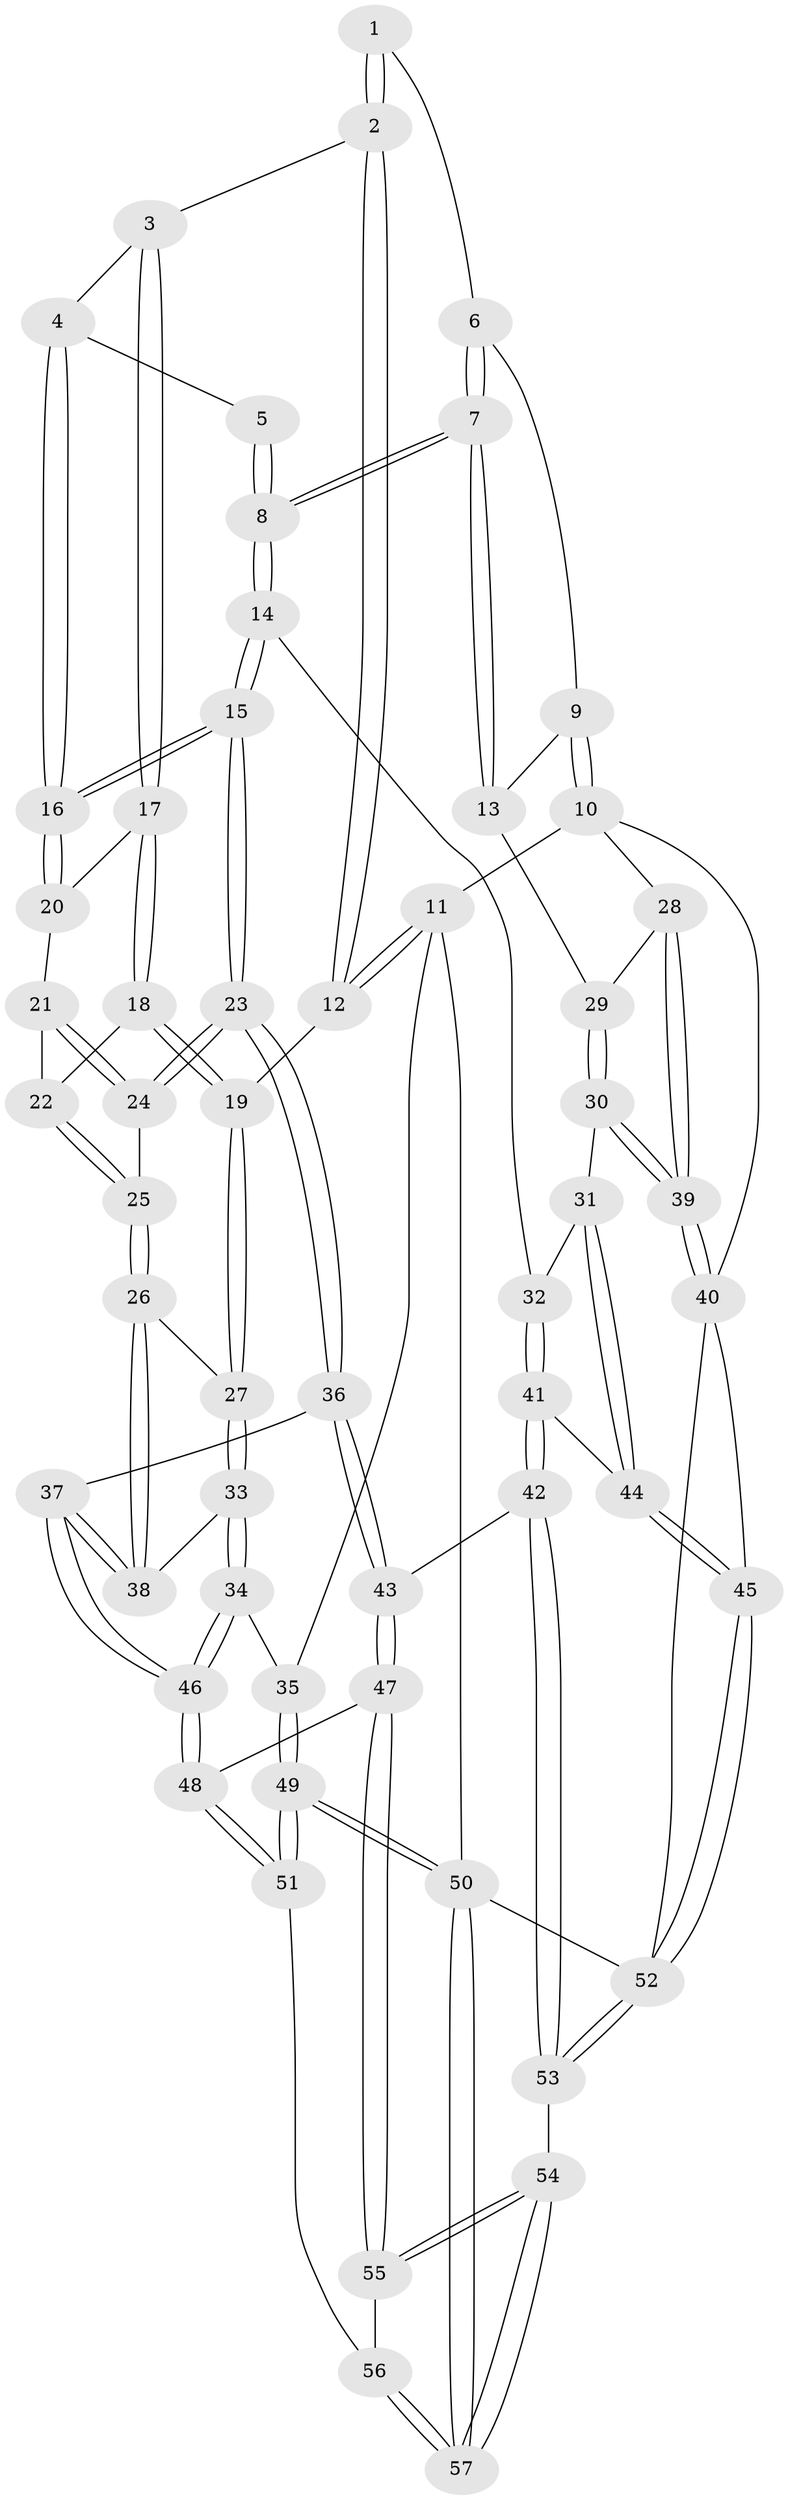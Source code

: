 // Generated by graph-tools (version 1.1) at 2025/12/02/27/25 16:12:00]
// undirected, 57 vertices, 139 edges
graph export_dot {
graph [start="1"]
  node [color=gray90,style=filled];
  1 [pos="+0.6342459416253727+0"];
  2 [pos="+0.1496126953179681+0"];
  3 [pos="+0.22472808444555661+0.026018073093710778"];
  4 [pos="+0.4293270062247789+0.13671618165913904"];
  5 [pos="+0.5375412241703829+0.05116026907718917"];
  6 [pos="+0.8094592676266005+0"];
  7 [pos="+0.5867981924882207+0.27803592320341536"];
  8 [pos="+0.5842334957423486+0.2797048903290097"];
  9 [pos="+0.8301868789161357+0"];
  10 [pos="+1+0"];
  11 [pos="+0+0"];
  12 [pos="+0+0"];
  13 [pos="+0.7494034183015515+0.23687391273361402"];
  14 [pos="+0.573469020457432+0.29250409461310956"];
  15 [pos="+0.518115470847497+0.31008599506068063"];
  16 [pos="+0.48268773050285235+0.2725361694758896"];
  17 [pos="+0.22304348397555893+0.11689850794746014"];
  18 [pos="+0.2113932877455586+0.15799947218513677"];
  19 [pos="+0.10160334052286746+0.2866977724441364"];
  20 [pos="+0.36551579435469794+0.24246144020972762"];
  21 [pos="+0.31970238698742515+0.28514078101906215"];
  22 [pos="+0.25552310421997104+0.2657832184760106"];
  23 [pos="+0.4612945867938594+0.39971242158701586"];
  24 [pos="+0.33628066776776105+0.3304939340491622"];
  25 [pos="+0.2512884743572167+0.34162727777030344"];
  26 [pos="+0.24977152219625978+0.3442365544062079"];
  27 [pos="+0.062380811481530234+0.3742382110915446"];
  28 [pos="+1+0"];
  29 [pos="+0.8212581068145731+0.2817885887181916"];
  30 [pos="+0.8370357708607685+0.392495469817368"];
  31 [pos="+0.7843525761543464+0.4215425808898271"];
  32 [pos="+0.647013198230174+0.3673784343227626"];
  33 [pos="+0.04122662731415079+0.39786748679926315"];
  34 [pos="+0+0.44782247036751305"];
  35 [pos="+0+0.47285743600283553"];
  36 [pos="+0.44689794067539595+0.4459272139806645"];
  37 [pos="+0.3261401012687878+0.4958087233589605"];
  38 [pos="+0.30503932314884785+0.4774665303145558"];
  39 [pos="+1+0.5049580987079164"];
  40 [pos="+1+0.6535270759164453"];
  41 [pos="+0.6493026209378014+0.6855025791481012"];
  42 [pos="+0.6292255881776078+0.688943168438528"];
  43 [pos="+0.6256545482986574+0.6883967242257358"];
  44 [pos="+0.6841676554234761+0.6854375152000579"];
  45 [pos="+0.8494403554103848+0.7457761118027044"];
  46 [pos="+0.2545219387174933+0.642072564531136"];
  47 [pos="+0.42776203438272603+0.7744992550838075"];
  48 [pos="+0.26238576350139714+0.7068988500227581"];
  49 [pos="+0+0.7547224263636477"];
  50 [pos="+0+1"];
  51 [pos="+0.14295557855383645+0.8044659232643443"];
  52 [pos="+0.7975758942932634+1"];
  53 [pos="+0.597224725300041+1"];
  54 [pos="+0.42894532591328394+1"];
  55 [pos="+0.41475258583485025+0.9157086645910323"];
  56 [pos="+0.16853781156905923+0.8912921551827769"];
  57 [pos="+0.20551060516433792+1"];
  1 -- 2;
  1 -- 2;
  1 -- 6;
  2 -- 3;
  2 -- 12;
  2 -- 12;
  3 -- 4;
  3 -- 17;
  3 -- 17;
  4 -- 5;
  4 -- 16;
  4 -- 16;
  5 -- 8;
  5 -- 8;
  6 -- 7;
  6 -- 7;
  6 -- 9;
  7 -- 8;
  7 -- 8;
  7 -- 13;
  7 -- 13;
  8 -- 14;
  8 -- 14;
  9 -- 10;
  9 -- 10;
  9 -- 13;
  10 -- 11;
  10 -- 28;
  10 -- 40;
  11 -- 12;
  11 -- 12;
  11 -- 35;
  11 -- 50;
  12 -- 19;
  13 -- 29;
  14 -- 15;
  14 -- 15;
  14 -- 32;
  15 -- 16;
  15 -- 16;
  15 -- 23;
  15 -- 23;
  16 -- 20;
  16 -- 20;
  17 -- 18;
  17 -- 18;
  17 -- 20;
  18 -- 19;
  18 -- 19;
  18 -- 22;
  19 -- 27;
  19 -- 27;
  20 -- 21;
  21 -- 22;
  21 -- 24;
  21 -- 24;
  22 -- 25;
  22 -- 25;
  23 -- 24;
  23 -- 24;
  23 -- 36;
  23 -- 36;
  24 -- 25;
  25 -- 26;
  25 -- 26;
  26 -- 27;
  26 -- 38;
  26 -- 38;
  27 -- 33;
  27 -- 33;
  28 -- 29;
  28 -- 39;
  28 -- 39;
  29 -- 30;
  29 -- 30;
  30 -- 31;
  30 -- 39;
  30 -- 39;
  31 -- 32;
  31 -- 44;
  31 -- 44;
  32 -- 41;
  32 -- 41;
  33 -- 34;
  33 -- 34;
  33 -- 38;
  34 -- 35;
  34 -- 46;
  34 -- 46;
  35 -- 49;
  35 -- 49;
  36 -- 37;
  36 -- 43;
  36 -- 43;
  37 -- 38;
  37 -- 38;
  37 -- 46;
  37 -- 46;
  39 -- 40;
  39 -- 40;
  40 -- 45;
  40 -- 52;
  41 -- 42;
  41 -- 42;
  41 -- 44;
  42 -- 43;
  42 -- 53;
  42 -- 53;
  43 -- 47;
  43 -- 47;
  44 -- 45;
  44 -- 45;
  45 -- 52;
  45 -- 52;
  46 -- 48;
  46 -- 48;
  47 -- 48;
  47 -- 55;
  47 -- 55;
  48 -- 51;
  48 -- 51;
  49 -- 50;
  49 -- 50;
  49 -- 51;
  49 -- 51;
  50 -- 57;
  50 -- 57;
  50 -- 52;
  51 -- 56;
  52 -- 53;
  52 -- 53;
  53 -- 54;
  54 -- 55;
  54 -- 55;
  54 -- 57;
  54 -- 57;
  55 -- 56;
  56 -- 57;
  56 -- 57;
}
